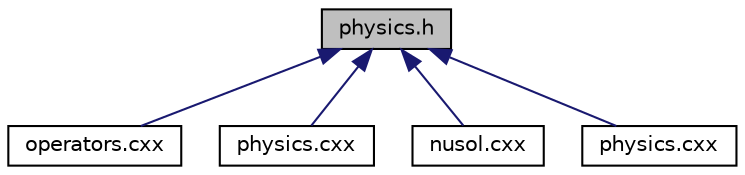 digraph "physics.h"
{
 // INTERACTIVE_SVG=YES
 // LATEX_PDF_SIZE
  edge [fontname="Helvetica",fontsize="10",labelfontname="Helvetica",labelfontsize="10"];
  node [fontname="Helvetica",fontsize="10",shape=record];
  Node1 [label="physics.h",height=0.2,width=0.4,color="black", fillcolor="grey75", style="filled", fontcolor="black",tooltip="Provides physics-related functions for C++ operations."];
  Node1 -> Node2 [dir="back",color="midnightblue",fontsize="10",style="solid",fontname="Helvetica"];
  Node2 [label="operators.cxx",height=0.2,width=0.4,color="black", fillcolor="white", style="filled",URL="$interface_2operators_8cxx.html",tooltip=" "];
  Node1 -> Node3 [dir="back",color="midnightblue",fontsize="10",style="solid",fontname="Helvetica"];
  Node3 [label="physics.cxx",height=0.2,width=0.4,color="black", fillcolor="white", style="filled",URL="$pyc_2interface_2physics_8cxx.html",tooltip=" "];
  Node1 -> Node4 [dir="back",color="midnightblue",fontsize="10",style="solid",fontname="Helvetica"];
  Node4 [label="nusol.cxx",height=0.2,width=0.4,color="black", fillcolor="white", style="filled",URL="$nusol_2tensor_2nusol_8cxx.html",tooltip=" "];
  Node1 -> Node5 [dir="back",color="midnightblue",fontsize="10",style="solid",fontname="Helvetica"];
  Node5 [label="physics.cxx",height=0.2,width=0.4,color="black", fillcolor="white", style="filled",URL="$pyc_2physics_2physics_8cxx.html",tooltip=" "];
}
